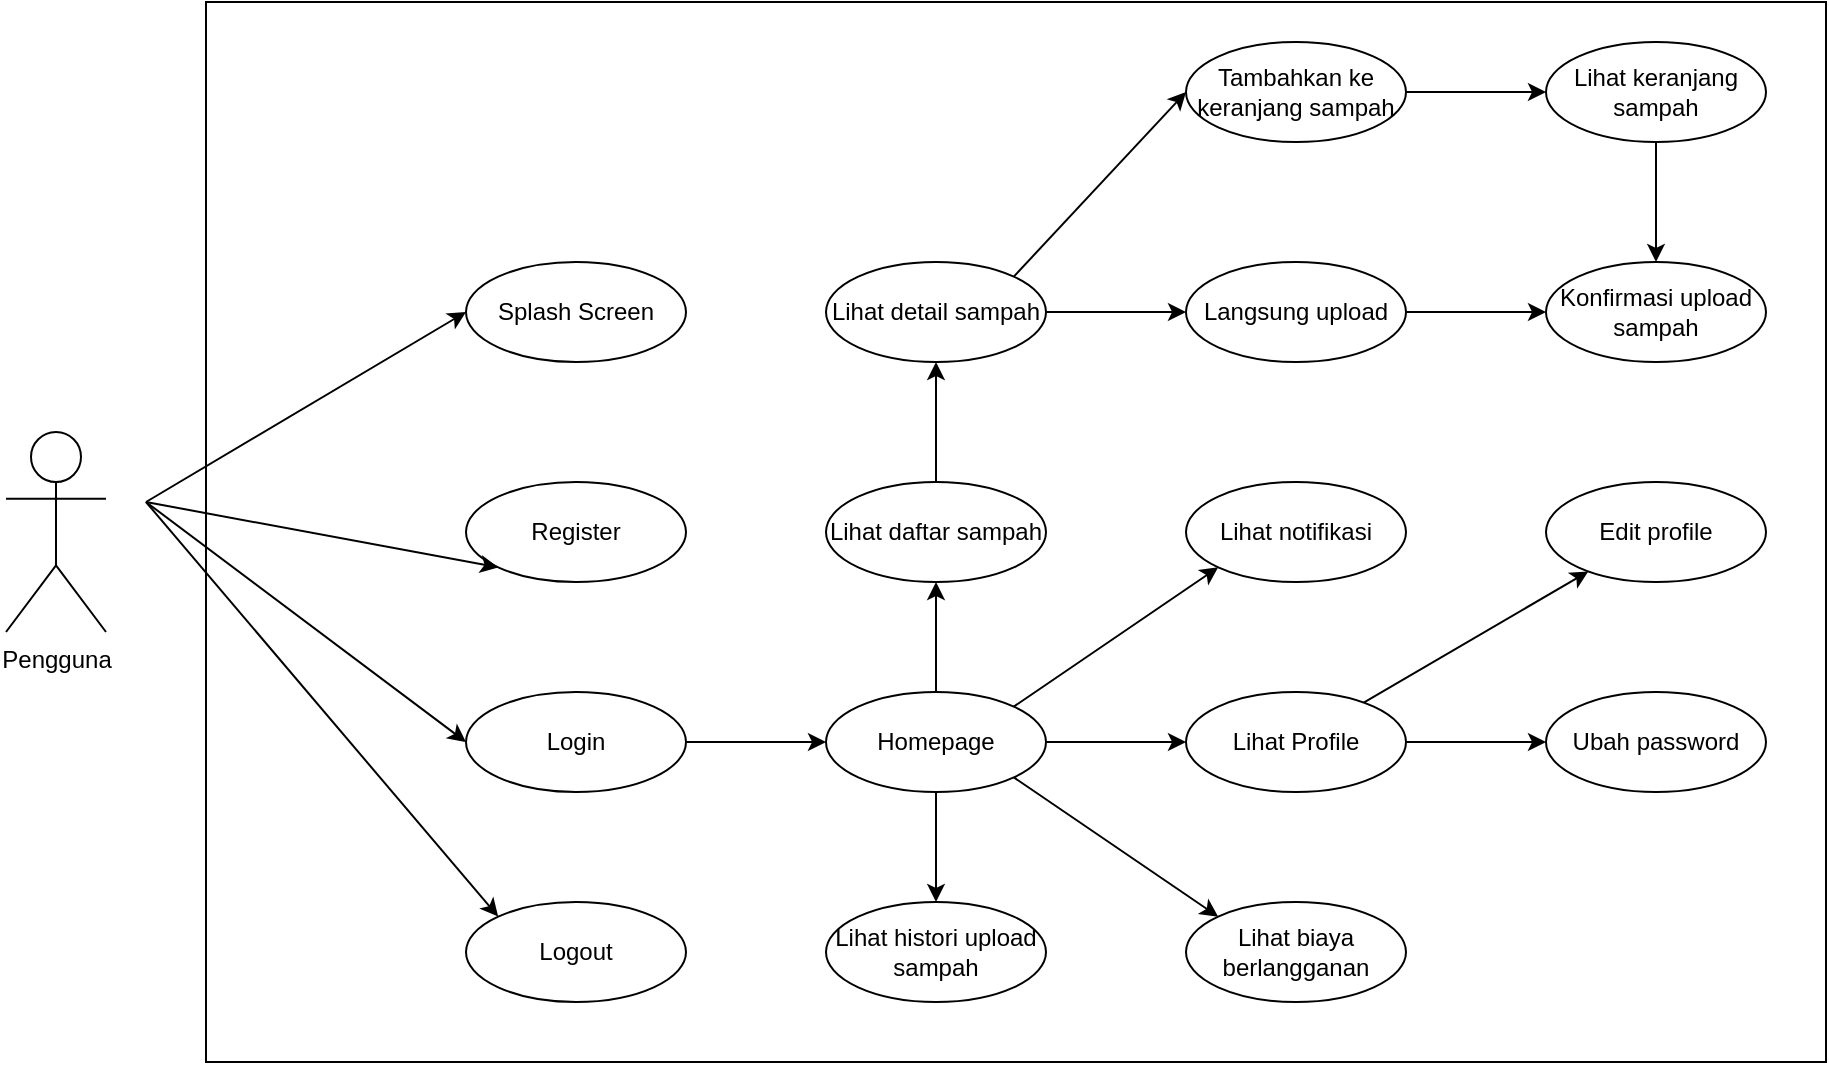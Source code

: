 <mxfile version="26.0.16">
  <diagram name="Page-1" id="DMK23WYXuknUvBuZHYRj">
    <mxGraphModel dx="2049" dy="2234" grid="1" gridSize="10" guides="1" tooltips="1" connect="1" arrows="1" fold="1" page="1" pageScale="1" pageWidth="850" pageHeight="1100" math="0" shadow="0">
      <root>
        <mxCell id="0" />
        <mxCell id="1" parent="0" />
        <mxCell id="hZe0Wux3ykcDnx2wLmQ0-44" value="" style="rounded=0;whiteSpace=wrap;html=1;" vertex="1" parent="1">
          <mxGeometry x="130" y="-130" width="810" height="530" as="geometry" />
        </mxCell>
        <mxCell id="hZe0Wux3ykcDnx2wLmQ0-3" style="rounded=0;orthogonalLoop=1;jettySize=auto;html=1;entryX=0;entryY=0.5;entryDx=0;entryDy=0;" edge="1" parent="1" target="hZe0Wux3ykcDnx2wLmQ0-2">
          <mxGeometry relative="1" as="geometry">
            <mxPoint x="430.0" y="240" as="targetPoint" />
            <mxPoint x="100" y="120" as="sourcePoint" />
          </mxGeometry>
        </mxCell>
        <mxCell id="hZe0Wux3ykcDnx2wLmQ0-1" value="Pengguna" style="shape=umlActor;verticalLabelPosition=bottom;verticalAlign=top;html=1;outlineConnect=0;" vertex="1" parent="1">
          <mxGeometry x="30" y="85" width="50" height="100" as="geometry" />
        </mxCell>
        <mxCell id="hZe0Wux3ykcDnx2wLmQ0-5" style="rounded=0;orthogonalLoop=1;jettySize=auto;html=1;exitX=0.5;exitY=0;exitDx=0;exitDy=0;entryX=0.5;entryY=1;entryDx=0;entryDy=0;" edge="1" parent="1" source="hZe0Wux3ykcDnx2wLmQ0-21" target="hZe0Wux3ykcDnx2wLmQ0-4">
          <mxGeometry relative="1" as="geometry" />
        </mxCell>
        <mxCell id="hZe0Wux3ykcDnx2wLmQ0-7" value="" style="rounded=0;orthogonalLoop=1;jettySize=auto;html=1;exitX=0.5;exitY=1;exitDx=0;exitDy=0;" edge="1" parent="1" source="hZe0Wux3ykcDnx2wLmQ0-21" target="hZe0Wux3ykcDnx2wLmQ0-6">
          <mxGeometry relative="1" as="geometry" />
        </mxCell>
        <mxCell id="hZe0Wux3ykcDnx2wLmQ0-22" value="" style="edgeStyle=orthogonalEdgeStyle;rounded=0;orthogonalLoop=1;jettySize=auto;html=1;" edge="1" parent="1" source="hZe0Wux3ykcDnx2wLmQ0-2" target="hZe0Wux3ykcDnx2wLmQ0-21">
          <mxGeometry relative="1" as="geometry" />
        </mxCell>
        <mxCell id="hZe0Wux3ykcDnx2wLmQ0-2" value="Login" style="ellipse;whiteSpace=wrap;html=1;" vertex="1" parent="1">
          <mxGeometry x="260" y="215" width="110" height="50" as="geometry" />
        </mxCell>
        <mxCell id="hZe0Wux3ykcDnx2wLmQ0-9" value="" style="rounded=0;orthogonalLoop=1;jettySize=auto;html=1;" edge="1" parent="1" source="hZe0Wux3ykcDnx2wLmQ0-4" target="hZe0Wux3ykcDnx2wLmQ0-8">
          <mxGeometry relative="1" as="geometry" />
        </mxCell>
        <mxCell id="hZe0Wux3ykcDnx2wLmQ0-4" value="Lihat daftar sampah" style="ellipse;whiteSpace=wrap;html=1;" vertex="1" parent="1">
          <mxGeometry x="440" y="110" width="110" height="50" as="geometry" />
        </mxCell>
        <mxCell id="hZe0Wux3ykcDnx2wLmQ0-6" value="Lihat histori upload sampah" style="ellipse;whiteSpace=wrap;html=1;" vertex="1" parent="1">
          <mxGeometry x="440" y="320" width="110" height="50" as="geometry" />
        </mxCell>
        <mxCell id="hZe0Wux3ykcDnx2wLmQ0-11" value="" style="rounded=0;orthogonalLoop=1;jettySize=auto;html=1;exitX=1;exitY=0;exitDx=0;exitDy=0;entryX=0;entryY=0.5;entryDx=0;entryDy=0;" edge="1" parent="1" source="hZe0Wux3ykcDnx2wLmQ0-8" target="hZe0Wux3ykcDnx2wLmQ0-10">
          <mxGeometry relative="1" as="geometry" />
        </mxCell>
        <mxCell id="hZe0Wux3ykcDnx2wLmQ0-14" style="rounded=0;orthogonalLoop=1;jettySize=auto;html=1;exitX=1;exitY=0.5;exitDx=0;exitDy=0;entryX=0;entryY=0.5;entryDx=0;entryDy=0;" edge="1" parent="1" source="hZe0Wux3ykcDnx2wLmQ0-8" target="hZe0Wux3ykcDnx2wLmQ0-13">
          <mxGeometry relative="1" as="geometry" />
        </mxCell>
        <mxCell id="hZe0Wux3ykcDnx2wLmQ0-8" value="Lihat detail sampah" style="ellipse;whiteSpace=wrap;html=1;" vertex="1" parent="1">
          <mxGeometry x="440" width="110" height="50" as="geometry" />
        </mxCell>
        <mxCell id="hZe0Wux3ykcDnx2wLmQ0-18" style="edgeStyle=orthogonalEdgeStyle;rounded=0;orthogonalLoop=1;jettySize=auto;html=1;entryX=0;entryY=0.5;entryDx=0;entryDy=0;" edge="1" parent="1" source="hZe0Wux3ykcDnx2wLmQ0-10" target="hZe0Wux3ykcDnx2wLmQ0-17">
          <mxGeometry relative="1" as="geometry" />
        </mxCell>
        <mxCell id="hZe0Wux3ykcDnx2wLmQ0-10" value="Tambahkan ke keranjang sampah" style="ellipse;whiteSpace=wrap;html=1;" vertex="1" parent="1">
          <mxGeometry x="620" y="-110" width="110" height="50" as="geometry" />
        </mxCell>
        <mxCell id="hZe0Wux3ykcDnx2wLmQ0-20" style="edgeStyle=orthogonalEdgeStyle;rounded=0;orthogonalLoop=1;jettySize=auto;html=1;entryX=0;entryY=0.5;entryDx=0;entryDy=0;" edge="1" parent="1" source="hZe0Wux3ykcDnx2wLmQ0-13" target="hZe0Wux3ykcDnx2wLmQ0-15">
          <mxGeometry relative="1" as="geometry" />
        </mxCell>
        <mxCell id="hZe0Wux3ykcDnx2wLmQ0-13" value="Langsung upload" style="ellipse;whiteSpace=wrap;html=1;" vertex="1" parent="1">
          <mxGeometry x="620" width="110" height="50" as="geometry" />
        </mxCell>
        <mxCell id="hZe0Wux3ykcDnx2wLmQ0-15" value="Konfirmasi upload sampah" style="ellipse;whiteSpace=wrap;html=1;" vertex="1" parent="1">
          <mxGeometry x="800" width="110" height="50" as="geometry" />
        </mxCell>
        <mxCell id="hZe0Wux3ykcDnx2wLmQ0-19" style="edgeStyle=orthogonalEdgeStyle;rounded=0;orthogonalLoop=1;jettySize=auto;html=1;entryX=0.5;entryY=0;entryDx=0;entryDy=0;" edge="1" parent="1" source="hZe0Wux3ykcDnx2wLmQ0-17" target="hZe0Wux3ykcDnx2wLmQ0-15">
          <mxGeometry relative="1" as="geometry" />
        </mxCell>
        <mxCell id="hZe0Wux3ykcDnx2wLmQ0-17" value="Lihat keranjang sampah" style="ellipse;whiteSpace=wrap;html=1;" vertex="1" parent="1">
          <mxGeometry x="800" y="-110" width="110" height="50" as="geometry" />
        </mxCell>
        <mxCell id="hZe0Wux3ykcDnx2wLmQ0-25" value="" style="rounded=0;orthogonalLoop=1;jettySize=auto;html=1;exitX=1;exitY=0;exitDx=0;exitDy=0;entryX=0;entryY=1;entryDx=0;entryDy=0;" edge="1" parent="1" source="hZe0Wux3ykcDnx2wLmQ0-21" target="hZe0Wux3ykcDnx2wLmQ0-23">
          <mxGeometry relative="1" as="geometry" />
        </mxCell>
        <mxCell id="hZe0Wux3ykcDnx2wLmQ0-27" style="edgeStyle=orthogonalEdgeStyle;rounded=0;orthogonalLoop=1;jettySize=auto;html=1;entryX=0;entryY=0.5;entryDx=0;entryDy=0;" edge="1" parent="1" source="hZe0Wux3ykcDnx2wLmQ0-21" target="hZe0Wux3ykcDnx2wLmQ0-26">
          <mxGeometry relative="1" as="geometry" />
        </mxCell>
        <mxCell id="hZe0Wux3ykcDnx2wLmQ0-43" style="rounded=0;orthogonalLoop=1;jettySize=auto;html=1;exitX=1;exitY=1;exitDx=0;exitDy=0;entryX=0;entryY=0;entryDx=0;entryDy=0;" edge="1" parent="1" source="hZe0Wux3ykcDnx2wLmQ0-21" target="hZe0Wux3ykcDnx2wLmQ0-42">
          <mxGeometry relative="1" as="geometry" />
        </mxCell>
        <mxCell id="hZe0Wux3ykcDnx2wLmQ0-21" value="Homepage" style="ellipse;whiteSpace=wrap;html=1;" vertex="1" parent="1">
          <mxGeometry x="440" y="215" width="110" height="50" as="geometry" />
        </mxCell>
        <mxCell id="hZe0Wux3ykcDnx2wLmQ0-23" value="Lihat notifikasi" style="ellipse;whiteSpace=wrap;html=1;" vertex="1" parent="1">
          <mxGeometry x="620" y="110" width="110" height="50" as="geometry" />
        </mxCell>
        <mxCell id="hZe0Wux3ykcDnx2wLmQ0-31" value="" style="rounded=0;orthogonalLoop=1;jettySize=auto;html=1;" edge="1" parent="1" source="hZe0Wux3ykcDnx2wLmQ0-26" target="hZe0Wux3ykcDnx2wLmQ0-30">
          <mxGeometry relative="1" as="geometry" />
        </mxCell>
        <mxCell id="hZe0Wux3ykcDnx2wLmQ0-34" style="rounded=0;orthogonalLoop=1;jettySize=auto;html=1;exitX=1;exitY=0.5;exitDx=0;exitDy=0;entryX=0;entryY=0.5;entryDx=0;entryDy=0;" edge="1" parent="1" source="hZe0Wux3ykcDnx2wLmQ0-26" target="hZe0Wux3ykcDnx2wLmQ0-32">
          <mxGeometry relative="1" as="geometry" />
        </mxCell>
        <mxCell id="hZe0Wux3ykcDnx2wLmQ0-26" value="Lihat Profile" style="ellipse;whiteSpace=wrap;html=1;" vertex="1" parent="1">
          <mxGeometry x="620" y="215" width="110" height="50" as="geometry" />
        </mxCell>
        <mxCell id="hZe0Wux3ykcDnx2wLmQ0-30" value="Edit profile" style="ellipse;whiteSpace=wrap;html=1;" vertex="1" parent="1">
          <mxGeometry x="800" y="110" width="110" height="50" as="geometry" />
        </mxCell>
        <mxCell id="hZe0Wux3ykcDnx2wLmQ0-32" value="Ubah password" style="ellipse;whiteSpace=wrap;html=1;" vertex="1" parent="1">
          <mxGeometry x="800" y="215" width="110" height="50" as="geometry" />
        </mxCell>
        <mxCell id="hZe0Wux3ykcDnx2wLmQ0-36" value="Logout" style="ellipse;whiteSpace=wrap;html=1;" vertex="1" parent="1">
          <mxGeometry x="260" y="320" width="110" height="50" as="geometry" />
        </mxCell>
        <mxCell id="hZe0Wux3ykcDnx2wLmQ0-37" value="" style="endArrow=classic;html=1;rounded=0;entryX=0;entryY=0;entryDx=0;entryDy=0;" edge="1" parent="1" target="hZe0Wux3ykcDnx2wLmQ0-36">
          <mxGeometry width="50" height="50" relative="1" as="geometry">
            <mxPoint x="100" y="120" as="sourcePoint" />
            <mxPoint x="440" y="310" as="targetPoint" />
          </mxGeometry>
        </mxCell>
        <mxCell id="hZe0Wux3ykcDnx2wLmQ0-38" value="Register" style="ellipse;whiteSpace=wrap;html=1;" vertex="1" parent="1">
          <mxGeometry x="260" y="110" width="110" height="50" as="geometry" />
        </mxCell>
        <mxCell id="hZe0Wux3ykcDnx2wLmQ0-39" value="" style="endArrow=classic;html=1;rounded=0;entryX=0;entryY=1;entryDx=0;entryDy=0;" edge="1" parent="1" target="hZe0Wux3ykcDnx2wLmQ0-38">
          <mxGeometry width="50" height="50" relative="1" as="geometry">
            <mxPoint x="100" y="120" as="sourcePoint" />
            <mxPoint x="340" y="160" as="targetPoint" />
          </mxGeometry>
        </mxCell>
        <mxCell id="hZe0Wux3ykcDnx2wLmQ0-40" value="Splash Screen" style="ellipse;whiteSpace=wrap;html=1;" vertex="1" parent="1">
          <mxGeometry x="260" width="110" height="50" as="geometry" />
        </mxCell>
        <mxCell id="hZe0Wux3ykcDnx2wLmQ0-41" value="" style="endArrow=classic;html=1;rounded=0;entryX=0;entryY=0.5;entryDx=0;entryDy=0;" edge="1" parent="1" target="hZe0Wux3ykcDnx2wLmQ0-40">
          <mxGeometry width="50" height="50" relative="1" as="geometry">
            <mxPoint x="100" y="120" as="sourcePoint" />
            <mxPoint x="340" y="120" as="targetPoint" />
          </mxGeometry>
        </mxCell>
        <mxCell id="hZe0Wux3ykcDnx2wLmQ0-42" value="Lihat biaya berlangganan" style="ellipse;whiteSpace=wrap;html=1;" vertex="1" parent="1">
          <mxGeometry x="620" y="320" width="110" height="50" as="geometry" />
        </mxCell>
      </root>
    </mxGraphModel>
  </diagram>
</mxfile>
